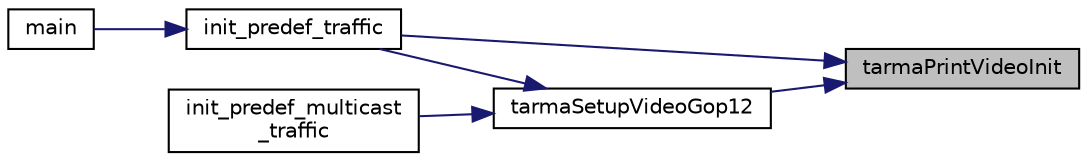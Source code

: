 digraph "tarmaPrintVideoInit"
{
 // LATEX_PDF_SIZE
  edge [fontname="Helvetica",fontsize="10",labelfontname="Helvetica",labelfontsize="10"];
  node [fontname="Helvetica",fontsize="10",shape=record];
  rankdir="RL";
  Node1 [label="tarmaPrintVideoInit",height=0.2,width=0.4,color="black", fillcolor="grey75", style="filled", fontcolor="black",tooltip=" "];
  Node1 -> Node2 [dir="back",color="midnightblue",fontsize="10",style="solid",fontname="Helvetica"];
  Node2 [label="init_predef_traffic",height=0.2,width=0.4,color="black", fillcolor="white", style="filled",URL="$otg__tx_8h.html#afd36c06cad6e887b27cce605e950f510",tooltip=" "];
  Node2 -> Node3 [dir="back",color="midnightblue",fontsize="10",style="solid",fontname="Helvetica"];
  Node3 [label="main",height=0.2,width=0.4,color="black", fillcolor="white", style="filled",URL="$UTIL_2OTG_2main_8c.html#a3c04138a5bfe5d72780bb7e82a18e627",tooltip=" "];
  Node1 -> Node4 [dir="back",color="midnightblue",fontsize="10",style="solid",fontname="Helvetica"];
  Node4 [label="tarmaSetupVideoGop12",height=0.2,width=0.4,color="black", fillcolor="white", style="filled",URL="$otg__models_8h.html#af676664f8638f3b0f471dda12dc527cc",tooltip=" "];
  Node4 -> Node5 [dir="back",color="midnightblue",fontsize="10",style="solid",fontname="Helvetica"];
  Node5 [label="init_predef_multicast\l_traffic",height=0.2,width=0.4,color="black", fillcolor="white", style="filled",URL="$otg__tx_8h.html#a9b56e590bbea8aede1e0225548ba001c",tooltip=" "];
  Node4 -> Node2 [dir="back",color="midnightblue",fontsize="10",style="solid",fontname="Helvetica"];
}
